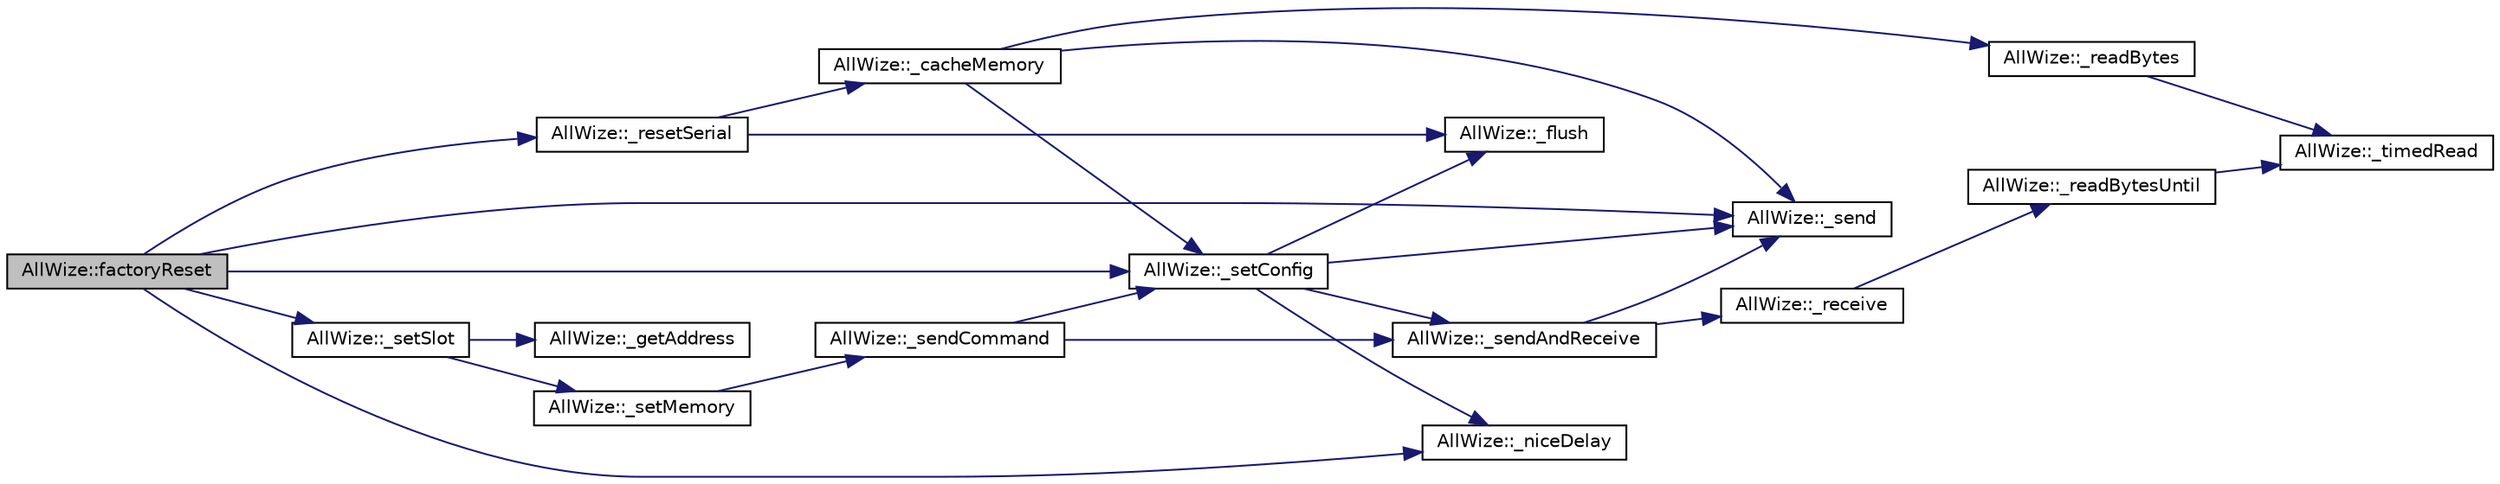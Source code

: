 digraph "AllWize::factoryReset"
{
  edge [fontname="Helvetica",fontsize="10",labelfontname="Helvetica",labelfontsize="10"];
  node [fontname="Helvetica",fontsize="10",shape=record];
  rankdir="LR";
  Node802 [label="AllWize::factoryReset",height=0.2,width=0.4,color="black", fillcolor="grey75", style="filled", fontcolor="black"];
  Node802 -> Node803 [color="midnightblue",fontsize="10",style="solid",fontname="Helvetica"];
  Node803 [label="AllWize::_resetSerial",height=0.2,width=0.4,color="black", fillcolor="white", style="filled",URL="$classAllWize.html#a49c6e7f221248b0f3a20247346da21f8",tooltip="Resets the serial object. "];
  Node803 -> Node804 [color="midnightblue",fontsize="10",style="solid",fontname="Helvetica"];
  Node804 [label="AllWize::_flush",height=0.2,width=0.4,color="black", fillcolor="white", style="filled",URL="$classAllWize.html#ace21941ce1a1174ef567c1a269ebf551",tooltip="Flushes the serial line to the module. "];
  Node803 -> Node805 [color="midnightblue",fontsize="10",style="solid",fontname="Helvetica"];
  Node805 [label="AllWize::_cacheMemory",height=0.2,width=0.4,color="black", fillcolor="white", style="filled",URL="$classAllWize.html#a66d3d78edddcc8dfde0cfb1b6deec56e",tooltip="Reads and caches the module memory. "];
  Node805 -> Node806 [color="midnightblue",fontsize="10",style="solid",fontname="Helvetica"];
  Node806 [label="AllWize::_setConfig",height=0.2,width=0.4,color="black", fillcolor="white", style="filled",URL="$classAllWize.html#a493af0599b973f713192b175000264e6",tooltip="Sets or unsets config mode. "];
  Node806 -> Node804 [color="midnightblue",fontsize="10",style="solid",fontname="Helvetica"];
  Node806 -> Node807 [color="midnightblue",fontsize="10",style="solid",fontname="Helvetica"];
  Node807 [label="AllWize::_sendAndReceive",height=0.2,width=0.4,color="black", fillcolor="white", style="filled",URL="$classAllWize.html#af4c575f742b3c2a837058846b83fbfe1",tooltip="Sends a binary buffer and waits for response. Returns the number of bytes received and stored in the ..."];
  Node807 -> Node808 [color="midnightblue",fontsize="10",style="solid",fontname="Helvetica"];
  Node808 [label="AllWize::_send",height=0.2,width=0.4,color="black", fillcolor="white", style="filled",URL="$classAllWize.html#ac194cac5fd63b864ef567fb7a51a2ac9",tooltip="Sends a binary buffer to the module UART. Returns the number of bytes actually sent. "];
  Node807 -> Node809 [color="midnightblue",fontsize="10",style="solid",fontname="Helvetica"];
  Node809 [label="AllWize::_receive",height=0.2,width=0.4,color="black", fillcolor="white", style="filled",URL="$classAllWize.html#a197c8bd0c47789acefd4e360ca697feb",tooltip="Listens to incoming data from the module until timeout or END_OF_RESPONSE. "];
  Node809 -> Node810 [color="midnightblue",fontsize="10",style="solid",fontname="Helvetica"];
  Node810 [label="AllWize::_readBytesUntil",height=0.2,width=0.4,color="black", fillcolor="white", style="filled",URL="$classAllWize.html#a3cdbc480293b0e3c24107c549b485d5c",tooltip="Reads the stream buffer up to a certain char or times out. "];
  Node810 -> Node811 [color="midnightblue",fontsize="10",style="solid",fontname="Helvetica"];
  Node811 [label="AllWize::_timedRead",height=0.2,width=0.4,color="black", fillcolor="white", style="filled",URL="$classAllWize.html#ac33ba05cebc3de22babb477922a07eaf",tooltip="Reads a byte from the stream with a timeout. "];
  Node806 -> Node808 [color="midnightblue",fontsize="10",style="solid",fontname="Helvetica"];
  Node806 -> Node812 [color="midnightblue",fontsize="10",style="solid",fontname="Helvetica"];
  Node812 [label="AllWize::_niceDelay",height=0.2,width=0.4,color="black", fillcolor="white", style="filled",URL="$classAllWize.html#afeed45d2a47e184092d6dcd64c22fb72",tooltip="Does a non-blocking delay. "];
  Node805 -> Node808 [color="midnightblue",fontsize="10",style="solid",fontname="Helvetica"];
  Node805 -> Node813 [color="midnightblue",fontsize="10",style="solid",fontname="Helvetica"];
  Node813 [label="AllWize::_readBytes",height=0.2,width=0.4,color="black", fillcolor="white", style="filled",URL="$classAllWize.html#abe54eebd9c81044246d6657c0686f859",tooltip="Reads the stream buffer up to a number of bytes. "];
  Node813 -> Node811 [color="midnightblue",fontsize="10",style="solid",fontname="Helvetica"];
  Node802 -> Node812 [color="midnightblue",fontsize="10",style="solid",fontname="Helvetica"];
  Node802 -> Node814 [color="midnightblue",fontsize="10",style="solid",fontname="Helvetica"];
  Node814 [label="AllWize::_setSlot",height=0.2,width=0.4,color="black", fillcolor="white", style="filled",URL="$classAllWize.html#a594ee81885697cfe4dde313e2d3f6731",tooltip="Sets non-volatile memory contents starting from given address. "];
  Node814 -> Node815 [color="midnightblue",fontsize="10",style="solid",fontname="Helvetica"];
  Node815 [label="AllWize::_getAddress",height=0.2,width=0.4,color="black", fillcolor="white", style="filled",URL="$classAllWize.html#a15521b383a1cf20ac9e7adf6bc90b792",tooltip="Return the physical memory address for the given slot. "];
  Node814 -> Node816 [color="midnightblue",fontsize="10",style="solid",fontname="Helvetica"];
  Node816 [label="AllWize::_setMemory",height=0.2,width=0.4,color="black", fillcolor="white", style="filled",URL="$classAllWize.html#a1ea5bba23570f50e5326108f31c00050",tooltip="Sets non-volatile memory contents starting from given address. "];
  Node816 -> Node817 [color="midnightblue",fontsize="10",style="solid",fontname="Helvetica"];
  Node817 [label="AllWize::_sendCommand",height=0.2,width=0.4,color="black", fillcolor="white", style="filled",URL="$classAllWize.html#aa396ffb4a719730440575425c981adef",tooltip="Sends a command with the given data. "];
  Node817 -> Node806 [color="midnightblue",fontsize="10",style="solid",fontname="Helvetica"];
  Node817 -> Node807 [color="midnightblue",fontsize="10",style="solid",fontname="Helvetica"];
  Node802 -> Node806 [color="midnightblue",fontsize="10",style="solid",fontname="Helvetica"];
  Node802 -> Node808 [color="midnightblue",fontsize="10",style="solid",fontname="Helvetica"];
}
